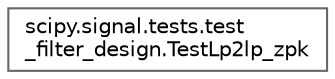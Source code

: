 digraph "Graphical Class Hierarchy"
{
 // LATEX_PDF_SIZE
  bgcolor="transparent";
  edge [fontname=Helvetica,fontsize=10,labelfontname=Helvetica,labelfontsize=10];
  node [fontname=Helvetica,fontsize=10,shape=box,height=0.2,width=0.4];
  rankdir="LR";
  Node0 [id="Node000000",label="scipy.signal.tests.test\l_filter_design.TestLp2lp_zpk",height=0.2,width=0.4,color="grey40", fillcolor="white", style="filled",URL="$d5/dce/classscipy_1_1signal_1_1tests_1_1test__filter__design_1_1TestLp2lp__zpk.html",tooltip=" "];
}
